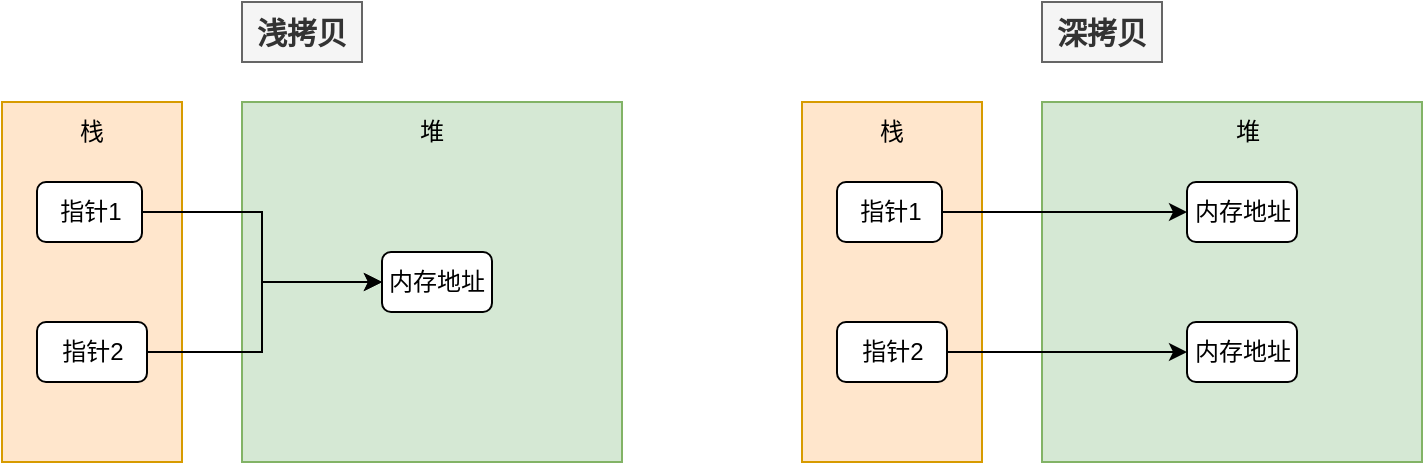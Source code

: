 <mxfile version="16.6.4" type="github">
  <diagram id="xa2C5-RHbDfitTDMOKoE" name="Page-1">
    <mxGraphModel dx="1426" dy="794" grid="1" gridSize="10" guides="1" tooltips="1" connect="1" arrows="1" fold="1" page="1" pageScale="1" pageWidth="1169" pageHeight="1654" math="0" shadow="0">
      <root>
        <mxCell id="0" />
        <mxCell id="1" parent="0" />
        <mxCell id="hXcvNlXCr-RtmqkZDTux-1" value="" style="rounded=0;whiteSpace=wrap;html=1;fillColor=#ffe6cc;strokeColor=#d79b00;" vertex="1" parent="1">
          <mxGeometry x="120" y="180" width="90" height="180" as="geometry" />
        </mxCell>
        <mxCell id="hXcvNlXCr-RtmqkZDTux-2" value="" style="rounded=0;whiteSpace=wrap;html=1;fillColor=#d5e8d4;strokeColor=#82b366;" vertex="1" parent="1">
          <mxGeometry x="240" y="180" width="190" height="180" as="geometry" />
        </mxCell>
        <mxCell id="hXcvNlXCr-RtmqkZDTux-8" style="edgeStyle=orthogonalEdgeStyle;rounded=0;orthogonalLoop=1;jettySize=auto;html=1;entryX=0;entryY=0.5;entryDx=0;entryDy=0;" edge="1" parent="1" source="hXcvNlXCr-RtmqkZDTux-3" target="hXcvNlXCr-RtmqkZDTux-5">
          <mxGeometry relative="1" as="geometry">
            <Array as="points">
              <mxPoint x="250" y="235" />
              <mxPoint x="250" y="270" />
            </Array>
          </mxGeometry>
        </mxCell>
        <mxCell id="hXcvNlXCr-RtmqkZDTux-3" value="指针1" style="rounded=1;whiteSpace=wrap;html=1;" vertex="1" parent="1">
          <mxGeometry x="137.5" y="220" width="52.5" height="30" as="geometry" />
        </mxCell>
        <mxCell id="hXcvNlXCr-RtmqkZDTux-10" style="edgeStyle=orthogonalEdgeStyle;rounded=0;orthogonalLoop=1;jettySize=auto;html=1;entryX=0;entryY=0.5;entryDx=0;entryDy=0;" edge="1" parent="1" source="hXcvNlXCr-RtmqkZDTux-4" target="hXcvNlXCr-RtmqkZDTux-5">
          <mxGeometry relative="1" as="geometry">
            <Array as="points">
              <mxPoint x="250" y="305" />
              <mxPoint x="250" y="270" />
            </Array>
          </mxGeometry>
        </mxCell>
        <mxCell id="hXcvNlXCr-RtmqkZDTux-4" value="指针2" style="rounded=1;whiteSpace=wrap;html=1;" vertex="1" parent="1">
          <mxGeometry x="137.5" y="290" width="55" height="30" as="geometry" />
        </mxCell>
        <mxCell id="hXcvNlXCr-RtmqkZDTux-5" value="内存地址" style="rounded=1;whiteSpace=wrap;html=1;" vertex="1" parent="1">
          <mxGeometry x="310" y="255" width="55" height="30" as="geometry" />
        </mxCell>
        <mxCell id="hXcvNlXCr-RtmqkZDTux-6" value="栈" style="text;html=1;strokeColor=none;fillColor=none;align=center;verticalAlign=middle;whiteSpace=wrap;rounded=0;" vertex="1" parent="1">
          <mxGeometry x="135" y="180" width="60" height="30" as="geometry" />
        </mxCell>
        <mxCell id="hXcvNlXCr-RtmqkZDTux-7" value="堆" style="text;html=1;strokeColor=none;fillColor=none;align=center;verticalAlign=middle;whiteSpace=wrap;rounded=0;" vertex="1" parent="1">
          <mxGeometry x="305" y="180" width="60" height="30" as="geometry" />
        </mxCell>
        <mxCell id="hXcvNlXCr-RtmqkZDTux-12" value="" style="rounded=0;whiteSpace=wrap;html=1;fillColor=#ffe6cc;strokeColor=#d79b00;" vertex="1" parent="1">
          <mxGeometry x="520" y="180" width="90" height="180" as="geometry" />
        </mxCell>
        <mxCell id="hXcvNlXCr-RtmqkZDTux-13" value="" style="rounded=0;whiteSpace=wrap;html=1;fillColor=#d5e8d4;strokeColor=#82b366;" vertex="1" parent="1">
          <mxGeometry x="640" y="180" width="190" height="180" as="geometry" />
        </mxCell>
        <mxCell id="hXcvNlXCr-RtmqkZDTux-23" style="edgeStyle=orthogonalEdgeStyle;rounded=0;orthogonalLoop=1;jettySize=auto;html=1;entryX=0;entryY=0.5;entryDx=0;entryDy=0;" edge="1" parent="1" source="hXcvNlXCr-RtmqkZDTux-15" target="hXcvNlXCr-RtmqkZDTux-18">
          <mxGeometry relative="1" as="geometry" />
        </mxCell>
        <mxCell id="hXcvNlXCr-RtmqkZDTux-15" value="指针1" style="rounded=1;whiteSpace=wrap;html=1;" vertex="1" parent="1">
          <mxGeometry x="537.5" y="220" width="52.5" height="30" as="geometry" />
        </mxCell>
        <mxCell id="hXcvNlXCr-RtmqkZDTux-24" style="edgeStyle=orthogonalEdgeStyle;rounded=0;orthogonalLoop=1;jettySize=auto;html=1;entryX=0;entryY=0.5;entryDx=0;entryDy=0;" edge="1" parent="1" source="hXcvNlXCr-RtmqkZDTux-17" target="hXcvNlXCr-RtmqkZDTux-22">
          <mxGeometry relative="1" as="geometry" />
        </mxCell>
        <mxCell id="hXcvNlXCr-RtmqkZDTux-17" value="指针2" style="rounded=1;whiteSpace=wrap;html=1;" vertex="1" parent="1">
          <mxGeometry x="537.5" y="290" width="55" height="30" as="geometry" />
        </mxCell>
        <mxCell id="hXcvNlXCr-RtmqkZDTux-18" value="内存地址" style="rounded=1;whiteSpace=wrap;html=1;" vertex="1" parent="1">
          <mxGeometry x="712.5" y="220" width="55" height="30" as="geometry" />
        </mxCell>
        <mxCell id="hXcvNlXCr-RtmqkZDTux-19" value="栈" style="text;html=1;strokeColor=none;fillColor=none;align=center;verticalAlign=middle;whiteSpace=wrap;rounded=0;" vertex="1" parent="1">
          <mxGeometry x="535" y="180" width="60" height="30" as="geometry" />
        </mxCell>
        <mxCell id="hXcvNlXCr-RtmqkZDTux-20" value="堆" style="text;html=1;strokeColor=none;fillColor=none;align=center;verticalAlign=middle;whiteSpace=wrap;rounded=0;" vertex="1" parent="1">
          <mxGeometry x="712.5" y="180" width="60" height="30" as="geometry" />
        </mxCell>
        <mxCell id="hXcvNlXCr-RtmqkZDTux-22" value="内存地址" style="rounded=1;whiteSpace=wrap;html=1;" vertex="1" parent="1">
          <mxGeometry x="712.5" y="290" width="55" height="30" as="geometry" />
        </mxCell>
        <mxCell id="hXcvNlXCr-RtmqkZDTux-25" value="&lt;font style=&quot;font-size: 15px&quot;&gt;&lt;b&gt;浅拷贝&lt;/b&gt;&lt;/font&gt;" style="text;html=1;strokeColor=#666666;fillColor=#f5f5f5;align=center;verticalAlign=middle;whiteSpace=wrap;rounded=0;fontColor=#333333;" vertex="1" parent="1">
          <mxGeometry x="240" y="130" width="60" height="30" as="geometry" />
        </mxCell>
        <mxCell id="hXcvNlXCr-RtmqkZDTux-27" value="&lt;font style=&quot;font-size: 15px&quot;&gt;&lt;b&gt;深拷贝&lt;/b&gt;&lt;/font&gt;" style="text;html=1;strokeColor=#666666;fillColor=#f5f5f5;align=center;verticalAlign=middle;whiteSpace=wrap;rounded=0;fontColor=#333333;" vertex="1" parent="1">
          <mxGeometry x="640" y="130" width="60" height="30" as="geometry" />
        </mxCell>
      </root>
    </mxGraphModel>
  </diagram>
</mxfile>
